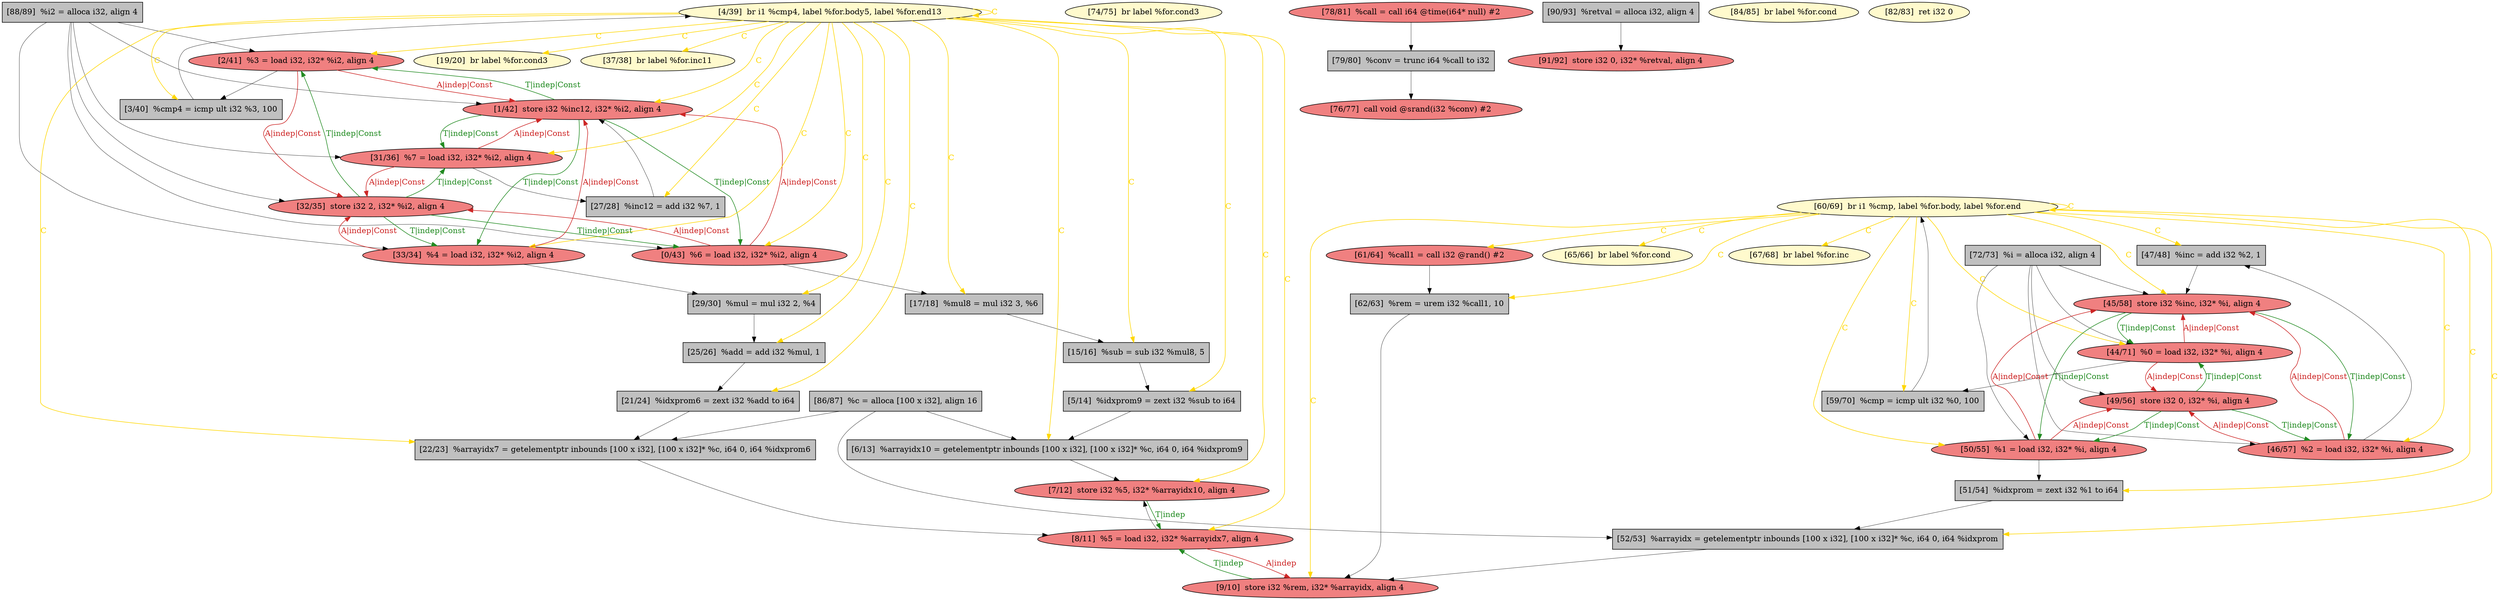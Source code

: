 
digraph G {


node92 [fillcolor=grey,label="[6/13]  %arrayidx10 = getelementptr inbounds [100 x i32], [100 x i32]* %c, i64 0, i64 %idxprom9",shape=rectangle,style=filled ]
node89 [fillcolor=lightcoral,label="[9/10]  store i32 %rem, i32* %arrayidx, align 4",shape=ellipse,style=filled ]
node93 [fillcolor=grey,label="[47/48]  %inc = add i32 %2, 1",shape=rectangle,style=filled ]
node88 [fillcolor=grey,label="[52/53]  %arrayidx = getelementptr inbounds [100 x i32], [100 x i32]* %c, i64 0, i64 %idxprom",shape=rectangle,style=filled ]
node87 [fillcolor=grey,label="[62/63]  %rem = urem i32 %call1, 10",shape=rectangle,style=filled ]
node84 [fillcolor=grey,label="[5/14]  %idxprom9 = zext i32 %sub to i64",shape=rectangle,style=filled ]
node83 [fillcolor=grey,label="[29/30]  %mul = mul i32 2, %4",shape=rectangle,style=filled ]
node60 [fillcolor=grey,label="[25/26]  %add = add i32 %mul, 1",shape=rectangle,style=filled ]
node58 [fillcolor=grey,label="[51/54]  %idxprom = zext i32 %1 to i64",shape=rectangle,style=filled ]
node55 [fillcolor=lemonchiffon,label="[74/75]  br label %for.cond3",shape=ellipse,style=filled ]
node66 [fillcolor=lemonchiffon,label="[19/20]  br label %for.cond3",shape=ellipse,style=filled ]
node85 [fillcolor=grey,label="[21/24]  %idxprom6 = zext i32 %add to i64",shape=rectangle,style=filled ]
node54 [fillcolor=grey,label="[72/73]  %i = alloca i32, align 4",shape=rectangle,style=filled ]
node59 [fillcolor=lightcoral,label="[76/77]  call void @srand(i32 %conv) #2",shape=ellipse,style=filled ]
node53 [fillcolor=lightcoral,label="[2/41]  %3 = load i32, i32* %i2, align 4",shape=ellipse,style=filled ]
node77 [fillcolor=grey,label="[15/16]  %sub = sub i32 %mul8, 5",shape=rectangle,style=filled ]
node47 [fillcolor=lightcoral,label="[0/43]  %6 = load i32, i32* %i2, align 4",shape=ellipse,style=filled ]
node62 [fillcolor=lemonchiffon,label="[65/66]  br label %for.cond",shape=ellipse,style=filled ]
node68 [fillcolor=lightcoral,label="[7/12]  store i32 %5, i32* %arrayidx10, align 4",shape=ellipse,style=filled ]
node52 [fillcolor=grey,label="[17/18]  %mul8 = mul i32 3, %6",shape=rectangle,style=filled ]
node61 [fillcolor=lightcoral,label="[49/56]  store i32 0, i32* %i, align 4",shape=ellipse,style=filled ]
node79 [fillcolor=grey,label="[88/89]  %i2 = alloca i32, align 4",shape=rectangle,style=filled ]
node80 [fillcolor=lemonchiffon,label="[60/69]  br i1 %cmp, label %for.body, label %for.end",shape=ellipse,style=filled ]
node67 [fillcolor=lightcoral,label="[1/42]  store i32 %inc12, i32* %i2, align 4",shape=ellipse,style=filled ]
node49 [fillcolor=lemonchiffon,label="[4/39]  br i1 %cmp4, label %for.body5, label %for.end13",shape=ellipse,style=filled ]
node90 [fillcolor=lightcoral,label="[45/58]  store i32 %inc, i32* %i, align 4",shape=ellipse,style=filled ]
node86 [fillcolor=grey,label="[79/80]  %conv = trunc i64 %call to i32",shape=rectangle,style=filled ]
node75 [fillcolor=grey,label="[86/87]  %c = alloca [100 x i32], align 16",shape=rectangle,style=filled ]
node57 [fillcolor=lightcoral,label="[32/35]  store i32 2, i32* %i2, align 4",shape=ellipse,style=filled ]
node50 [fillcolor=lightcoral,label="[33/34]  %4 = load i32, i32* %i2, align 4",shape=ellipse,style=filled ]
node91 [fillcolor=grey,label="[27/28]  %inc12 = add i32 %7, 1",shape=rectangle,style=filled ]
node51 [fillcolor=lightcoral,label="[44/71]  %0 = load i32, i32* %i, align 4",shape=ellipse,style=filled ]
node63 [fillcolor=lightcoral,label="[78/81]  %call = call i64 @time(i64* null) #2",shape=ellipse,style=filled ]
node72 [fillcolor=grey,label="[22/23]  %arrayidx7 = getelementptr inbounds [100 x i32], [100 x i32]* %c, i64 0, i64 %idxprom6",shape=rectangle,style=filled ]
node73 [fillcolor=lightcoral,label="[31/36]  %7 = load i32, i32* %i2, align 4",shape=ellipse,style=filled ]
node64 [fillcolor=grey,label="[3/40]  %cmp4 = icmp ult i32 %3, 100",shape=rectangle,style=filled ]
node65 [fillcolor=lightcoral,label="[50/55]  %1 = load i32, i32* %i, align 4",shape=ellipse,style=filled ]
node48 [fillcolor=lightcoral,label="[8/11]  %5 = load i32, i32* %arrayidx7, align 4",shape=ellipse,style=filled ]
node70 [fillcolor=lemonchiffon,label="[37/38]  br label %for.inc11",shape=ellipse,style=filled ]
node82 [fillcolor=lightcoral,label="[91/92]  store i32 0, i32* %retval, align 4",shape=ellipse,style=filled ]
node71 [fillcolor=lightcoral,label="[61/64]  %call1 = call i32 @rand() #2",shape=ellipse,style=filled ]
node74 [fillcolor=lemonchiffon,label="[84/85]  br label %for.cond",shape=ellipse,style=filled ]
node56 [fillcolor=grey,label="[59/70]  %cmp = icmp ult i32 %0, 100",shape=rectangle,style=filled ]
node76 [fillcolor=lightcoral,label="[46/57]  %2 = load i32, i32* %i, align 4",shape=ellipse,style=filled ]
node78 [fillcolor=lemonchiffon,label="[67/68]  br label %for.inc",shape=ellipse,style=filled ]
node69 [fillcolor=lemonchiffon,label="[82/83]  ret i32 0",shape=ellipse,style=filled ]
node81 [fillcolor=grey,label="[90/93]  %retval = alloca i32, align 4",shape=rectangle,style=filled ]

node49->node66 [style=solid,color=gold,label="C",penwidth=1.0,fontcolor=gold ]
node57->node47 [style=solid,color=forestgreen,label="T|indep|Const",penwidth=1.0,fontcolor=forestgreen ]
node47->node57 [style=solid,color=firebrick3,label="A|indep|Const",penwidth=1.0,fontcolor=firebrick3 ]
node89->node48 [style=solid,color=forestgreen,label="T|indep",penwidth=1.0,fontcolor=forestgreen ]
node48->node89 [style=solid,color=firebrick3,label="A|indep",penwidth=1.0,fontcolor=firebrick3 ]
node50->node57 [style=solid,color=firebrick3,label="A|indep|Const",penwidth=1.0,fontcolor=firebrick3 ]
node67->node47 [style=solid,color=forestgreen,label="T|indep|Const",penwidth=1.0,fontcolor=forestgreen ]
node61->node65 [style=solid,color=forestgreen,label="T|indep|Const",penwidth=1.0,fontcolor=forestgreen ]
node49->node48 [style=solid,color=gold,label="C",penwidth=1.0,fontcolor=gold ]
node61->node51 [style=solid,color=forestgreen,label="T|indep|Const",penwidth=1.0,fontcolor=forestgreen ]
node51->node61 [style=solid,color=firebrick3,label="A|indep|Const",penwidth=1.0,fontcolor=firebrick3 ]
node52->node77 [style=solid,color=black,label="",penwidth=0.5,fontcolor=black ]
node76->node61 [style=solid,color=firebrick3,label="A|indep|Const",penwidth=1.0,fontcolor=firebrick3 ]
node61->node76 [style=solid,color=forestgreen,label="T|indep|Const",penwidth=1.0,fontcolor=forestgreen ]
node90->node51 [style=solid,color=forestgreen,label="T|indep|Const",penwidth=1.0,fontcolor=forestgreen ]
node67->node50 [style=solid,color=forestgreen,label="T|indep|Const",penwidth=1.0,fontcolor=forestgreen ]
node85->node72 [style=solid,color=black,label="",penwidth=0.5,fontcolor=black ]
node50->node83 [style=solid,color=black,label="",penwidth=0.5,fontcolor=black ]
node49->node52 [style=solid,color=gold,label="C",penwidth=1.0,fontcolor=gold ]
node54->node61 [style=solid,color=black,label="",penwidth=0.5,fontcolor=black ]
node79->node50 [style=solid,color=black,label="",penwidth=0.5,fontcolor=black ]
node49->node53 [style=solid,color=gold,label="C",penwidth=1.0,fontcolor=gold ]
node49->node91 [style=solid,color=gold,label="C",penwidth=1.0,fontcolor=gold ]
node49->node83 [style=solid,color=gold,label="C",penwidth=1.0,fontcolor=gold ]
node49->node92 [style=solid,color=gold,label="C",penwidth=1.0,fontcolor=gold ]
node91->node67 [style=solid,color=black,label="",penwidth=0.5,fontcolor=black ]
node76->node90 [style=solid,color=firebrick3,label="A|indep|Const",penwidth=1.0,fontcolor=firebrick3 ]
node87->node89 [style=solid,color=black,label="",penwidth=0.5,fontcolor=black ]
node49->node50 [style=solid,color=gold,label="C",penwidth=1.0,fontcolor=gold ]
node54->node65 [style=solid,color=black,label="",penwidth=0.5,fontcolor=black ]
node57->node73 [style=solid,color=forestgreen,label="T|indep|Const",penwidth=1.0,fontcolor=forestgreen ]
node53->node64 [style=solid,color=black,label="",penwidth=0.5,fontcolor=black ]
node56->node80 [style=solid,color=black,label="",penwidth=0.5,fontcolor=black ]
node84->node92 [style=solid,color=black,label="",penwidth=0.5,fontcolor=black ]
node57->node53 [style=solid,color=forestgreen,label="T|indep|Const",penwidth=1.0,fontcolor=forestgreen ]
node49->node85 [style=solid,color=gold,label="C",penwidth=1.0,fontcolor=gold ]
node73->node67 [style=solid,color=firebrick3,label="A|indep|Const",penwidth=1.0,fontcolor=firebrick3 ]
node92->node68 [style=solid,color=black,label="",penwidth=0.5,fontcolor=black ]
node80->node56 [style=solid,color=gold,label="C",penwidth=1.0,fontcolor=gold ]
node88->node89 [style=solid,color=black,label="",penwidth=0.5,fontcolor=black ]
node76->node93 [style=solid,color=black,label="",penwidth=0.5,fontcolor=black ]
node54->node76 [style=solid,color=black,label="",penwidth=0.5,fontcolor=black ]
node65->node90 [style=solid,color=firebrick3,label="A|indep|Const",penwidth=1.0,fontcolor=firebrick3 ]
node80->node51 [style=solid,color=gold,label="C",penwidth=1.0,fontcolor=gold ]
node79->node53 [style=solid,color=black,label="",penwidth=0.5,fontcolor=black ]
node50->node67 [style=solid,color=firebrick3,label="A|indep|Const",penwidth=1.0,fontcolor=firebrick3 ]
node73->node57 [style=solid,color=firebrick3,label="A|indep|Const",penwidth=1.0,fontcolor=firebrick3 ]
node75->node92 [style=solid,color=black,label="",penwidth=0.5,fontcolor=black ]
node68->node48 [style=solid,color=forestgreen,label="T|indep",penwidth=1.0,fontcolor=forestgreen ]
node49->node72 [style=solid,color=gold,label="C",penwidth=1.0,fontcolor=gold ]
node54->node51 [style=solid,color=black,label="",penwidth=0.5,fontcolor=black ]
node80->node65 [style=solid,color=gold,label="C",penwidth=1.0,fontcolor=gold ]
node80->node58 [style=solid,color=gold,label="C",penwidth=1.0,fontcolor=gold ]
node80->node88 [style=solid,color=gold,label="C",penwidth=1.0,fontcolor=gold ]
node48->node68 [style=solid,color=black,label="",penwidth=0.5,fontcolor=black ]
node79->node57 [style=solid,color=black,label="",penwidth=0.5,fontcolor=black ]
node80->node80 [style=solid,color=gold,label="C",penwidth=1.0,fontcolor=gold ]
node80->node71 [style=solid,color=gold,label="C",penwidth=1.0,fontcolor=gold ]
node90->node76 [style=solid,color=forestgreen,label="T|indep|Const",penwidth=1.0,fontcolor=forestgreen ]
node65->node61 [style=solid,color=firebrick3,label="A|indep|Const",penwidth=1.0,fontcolor=firebrick3 ]
node81->node82 [style=solid,color=black,label="",penwidth=0.5,fontcolor=black ]
node60->node85 [style=solid,color=black,label="",penwidth=0.5,fontcolor=black ]
node80->node62 [style=solid,color=gold,label="C",penwidth=1.0,fontcolor=gold ]
node80->node93 [style=solid,color=gold,label="C",penwidth=1.0,fontcolor=gold ]
node80->node90 [style=solid,color=gold,label="C",penwidth=1.0,fontcolor=gold ]
node77->node84 [style=solid,color=black,label="",penwidth=0.5,fontcolor=black ]
node49->node49 [style=solid,color=gold,label="C",penwidth=1.0,fontcolor=gold ]
node49->node68 [style=solid,color=gold,label="C",penwidth=1.0,fontcolor=gold ]
node80->node87 [style=solid,color=gold,label="C",penwidth=1.0,fontcolor=gold ]
node86->node59 [style=solid,color=black,label="",penwidth=0.5,fontcolor=black ]
node93->node90 [style=solid,color=black,label="",penwidth=0.5,fontcolor=black ]
node54->node90 [style=solid,color=black,label="",penwidth=0.5,fontcolor=black ]
node51->node56 [style=solid,color=black,label="",penwidth=0.5,fontcolor=black ]
node90->node65 [style=solid,color=forestgreen,label="T|indep|Const",penwidth=1.0,fontcolor=forestgreen ]
node75->node88 [style=solid,color=black,label="",penwidth=0.5,fontcolor=black ]
node67->node73 [style=solid,color=forestgreen,label="T|indep|Const",penwidth=1.0,fontcolor=forestgreen ]
node71->node87 [style=solid,color=black,label="",penwidth=0.5,fontcolor=black ]
node49->node47 [style=solid,color=gold,label="C",penwidth=1.0,fontcolor=gold ]
node80->node78 [style=solid,color=gold,label="C",penwidth=1.0,fontcolor=gold ]
node49->node73 [style=solid,color=gold,label="C",penwidth=1.0,fontcolor=gold ]
node79->node47 [style=solid,color=black,label="",penwidth=0.5,fontcolor=black ]
node72->node48 [style=solid,color=black,label="",penwidth=0.5,fontcolor=black ]
node49->node64 [style=solid,color=gold,label="C",penwidth=1.0,fontcolor=gold ]
node64->node49 [style=solid,color=black,label="",penwidth=0.5,fontcolor=black ]
node75->node72 [style=solid,color=black,label="",penwidth=0.5,fontcolor=black ]
node73->node91 [style=solid,color=black,label="",penwidth=0.5,fontcolor=black ]
node51->node90 [style=solid,color=firebrick3,label="A|indep|Const",penwidth=1.0,fontcolor=firebrick3 ]
node53->node57 [style=solid,color=firebrick3,label="A|indep|Const",penwidth=1.0,fontcolor=firebrick3 ]
node65->node58 [style=solid,color=black,label="",penwidth=0.5,fontcolor=black ]
node49->node77 [style=solid,color=gold,label="C",penwidth=1.0,fontcolor=gold ]
node49->node84 [style=solid,color=gold,label="C",penwidth=1.0,fontcolor=gold ]
node49->node60 [style=solid,color=gold,label="C",penwidth=1.0,fontcolor=gold ]
node67->node53 [style=solid,color=forestgreen,label="T|indep|Const",penwidth=1.0,fontcolor=forestgreen ]
node49->node70 [style=solid,color=gold,label="C",penwidth=1.0,fontcolor=gold ]
node53->node67 [style=solid,color=firebrick3,label="A|indep|Const",penwidth=1.0,fontcolor=firebrick3 ]
node79->node67 [style=solid,color=black,label="",penwidth=0.5,fontcolor=black ]
node49->node67 [style=solid,color=gold,label="C",penwidth=1.0,fontcolor=gold ]
node47->node67 [style=solid,color=firebrick3,label="A|indep|Const",penwidth=1.0,fontcolor=firebrick3 ]
node58->node88 [style=solid,color=black,label="",penwidth=0.5,fontcolor=black ]
node57->node50 [style=solid,color=forestgreen,label="T|indep|Const",penwidth=1.0,fontcolor=forestgreen ]
node47->node52 [style=solid,color=black,label="",penwidth=0.5,fontcolor=black ]
node79->node73 [style=solid,color=black,label="",penwidth=0.5,fontcolor=black ]
node80->node89 [style=solid,color=gold,label="C",penwidth=1.0,fontcolor=gold ]
node63->node86 [style=solid,color=black,label="",penwidth=0.5,fontcolor=black ]
node80->node76 [style=solid,color=gold,label="C",penwidth=1.0,fontcolor=gold ]
node83->node60 [style=solid,color=black,label="",penwidth=0.5,fontcolor=black ]


}
